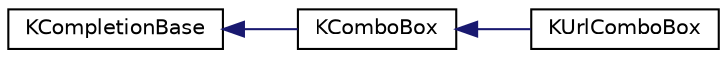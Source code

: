 digraph "Graphical Class Hierarchy"
{
  edge [fontname="Helvetica",fontsize="10",labelfontname="Helvetica",labelfontsize="10"];
  node [fontname="Helvetica",fontsize="10",shape=record];
  rankdir="LR";
  Node0 [label="KCompletionBase",height=0.2,width=0.4,color="black", fillcolor="white", style="filled",URL="D:/Users/anthony/Documents/MINGW-KDE-Frameworks/frameworks/kcompletion-5.26.0/html/KCompletion.tags$classKCompletionBase.html"];
  Node0 -> Node1 [dir="back",color="midnightblue",fontsize="10",style="solid",fontname="Helvetica"];
  Node1 [label="KComboBox",height=0.2,width=0.4,color="black", fillcolor="white", style="filled",URL="D:/Users/anthony/Documents/MINGW-KDE-Frameworks/frameworks/kcompletion-5.26.0/html/KCompletion.tags$classKComboBox.html"];
  Node1 -> Node2 [dir="back",color="midnightblue",fontsize="10",style="solid",fontname="Helvetica"];
  Node2 [label="KUrlComboBox",height=0.2,width=0.4,color="black", fillcolor="white", style="filled",URL="$classKUrlComboBox.html",tooltip="This combobox shows a number of recent URLs/directories, as well as some default directories. "];
}
